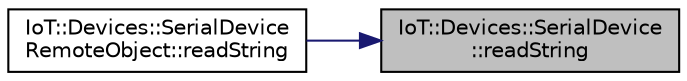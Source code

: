 digraph "IoT::Devices::SerialDevice::readString"
{
 // LATEX_PDF_SIZE
  edge [fontname="Helvetica",fontsize="10",labelfontname="Helvetica",labelfontsize="10"];
  node [fontname="Helvetica",fontsize="10",shape=record];
  rankdir="RL";
  Node1 [label="IoT::Devices::SerialDevice\l::readString",height=0.2,width=0.4,color="black", fillcolor="grey75", style="filled", fontcolor="black",tooltip=" "];
  Node1 -> Node2 [dir="back",color="midnightblue",fontsize="10",style="solid"];
  Node2 [label="IoT::Devices::SerialDevice\lRemoteObject::readString",height=0.2,width=0.4,color="black", fillcolor="white", style="filled",URL="$classIoT_1_1Devices_1_1SerialDeviceRemoteObject.html#a4f98ffb7b9390938c281325ff8bc30cb",tooltip=" "];
}
